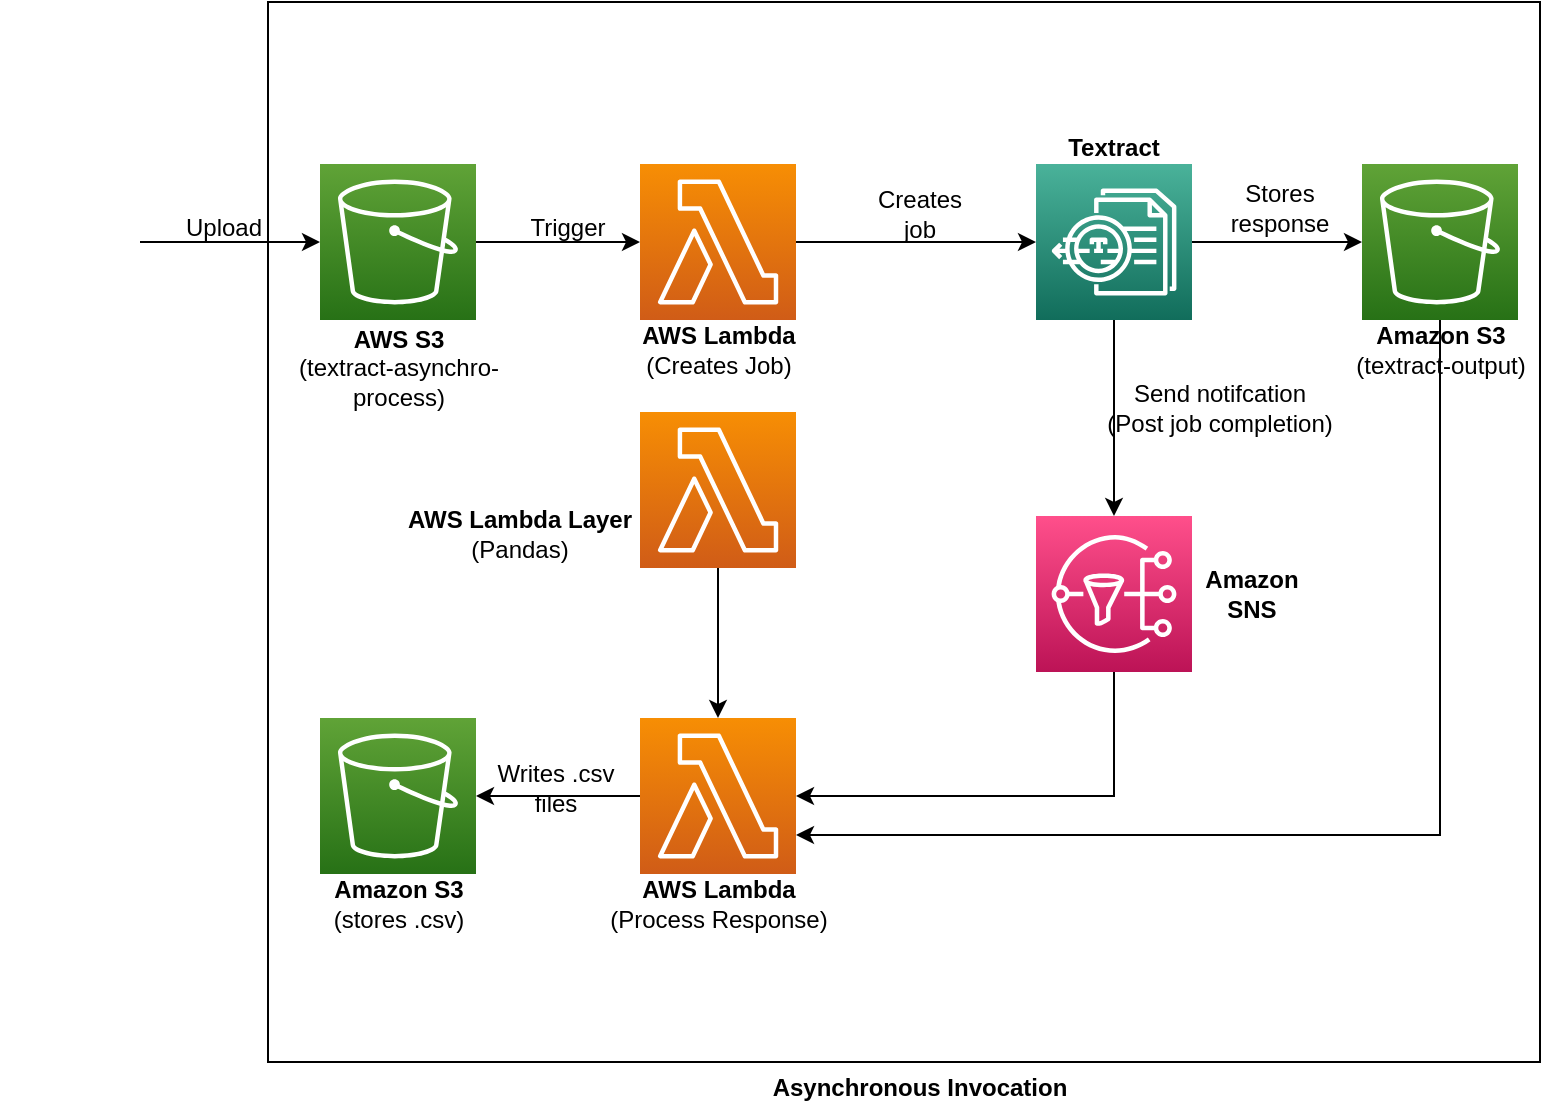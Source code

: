 <mxfile version="20.6.0" type="device"><diagram id="OM0udcQhLtbU1l8fWVff" name="Page-1"><mxGraphModel dx="1422" dy="697" grid="1" gridSize="10" guides="1" tooltips="1" connect="1" arrows="1" fold="1" page="1" pageScale="1" pageWidth="850" pageHeight="1100" math="0" shadow="0"><root><mxCell id="0"/><mxCell id="1" parent="0"/><mxCell id="Dg6tegh_OKv-T-U3JXba-62" value="" style="rounded=0;whiteSpace=wrap;html=1;" vertex="1" parent="1"><mxGeometry x="174" y="72" width="636" height="530" as="geometry"/></mxCell><mxCell id="Dg6tegh_OKv-T-U3JXba-35" style="edgeStyle=orthogonalEdgeStyle;rounded=0;orthogonalLoop=1;jettySize=auto;html=1;exitX=1;exitY=0.5;exitDx=0;exitDy=0;entryX=0;entryY=0.5;entryDx=0;entryDy=0;entryPerimeter=0;" edge="1" parent="1" source="Dg6tegh_OKv-T-U3JXba-26" target="Dg6tegh_OKv-T-U3JXba-27"><mxGeometry relative="1" as="geometry"/></mxCell><mxCell id="Dg6tegh_OKv-T-U3JXba-26" value="" style="shape=image;html=1;verticalAlign=top;verticalLabelPosition=bottom;labelBackgroundColor=#ffffff;imageAspect=0;aspect=fixed;image=https://cdn1.iconfinder.com/data/icons/bootstrap-vol-3/16/filetype-pdf-128.png" vertex="1" parent="1"><mxGeometry x="40" y="157" width="70" height="70" as="geometry"/></mxCell><mxCell id="Dg6tegh_OKv-T-U3JXba-36" style="edgeStyle=orthogonalEdgeStyle;rounded=0;orthogonalLoop=1;jettySize=auto;html=1;exitX=1;exitY=0.5;exitDx=0;exitDy=0;exitPerimeter=0;entryX=0;entryY=0.5;entryDx=0;entryDy=0;entryPerimeter=0;" edge="1" parent="1" source="Dg6tegh_OKv-T-U3JXba-27" target="Dg6tegh_OKv-T-U3JXba-28"><mxGeometry relative="1" as="geometry"/></mxCell><mxCell id="Dg6tegh_OKv-T-U3JXba-27" value="" style="sketch=0;points=[[0,0,0],[0.25,0,0],[0.5,0,0],[0.75,0,0],[1,0,0],[0,1,0],[0.25,1,0],[0.5,1,0],[0.75,1,0],[1,1,0],[0,0.25,0],[0,0.5,0],[0,0.75,0],[1,0.25,0],[1,0.5,0],[1,0.75,0]];outlineConnect=0;fontColor=#232F3E;gradientColor=#60A337;gradientDirection=north;fillColor=#277116;strokeColor=#ffffff;dashed=0;verticalLabelPosition=bottom;verticalAlign=top;align=center;html=1;fontSize=12;fontStyle=0;aspect=fixed;shape=mxgraph.aws4.resourceIcon;resIcon=mxgraph.aws4.s3;" vertex="1" parent="1"><mxGeometry x="200" y="153" width="78" height="78" as="geometry"/></mxCell><mxCell id="Dg6tegh_OKv-T-U3JXba-37" style="edgeStyle=orthogonalEdgeStyle;rounded=0;orthogonalLoop=1;jettySize=auto;html=1;exitX=1;exitY=0.5;exitDx=0;exitDy=0;exitPerimeter=0;entryX=0;entryY=0.5;entryDx=0;entryDy=0;entryPerimeter=0;" edge="1" parent="1" source="Dg6tegh_OKv-T-U3JXba-28" target="Dg6tegh_OKv-T-U3JXba-31"><mxGeometry relative="1" as="geometry"/></mxCell><mxCell id="Dg6tegh_OKv-T-U3JXba-28" value="" style="sketch=0;points=[[0,0,0],[0.25,0,0],[0.5,0,0],[0.75,0,0],[1,0,0],[0,1,0],[0.25,1,0],[0.5,1,0],[0.75,1,0],[1,1,0],[0,0.25,0],[0,0.5,0],[0,0.75,0],[1,0.25,0],[1,0.5,0],[1,0.75,0]];outlineConnect=0;fontColor=#232F3E;gradientColor=#F78E04;gradientDirection=north;fillColor=#D05C17;strokeColor=#ffffff;dashed=0;verticalLabelPosition=bottom;verticalAlign=top;align=center;html=1;fontSize=12;fontStyle=0;aspect=fixed;shape=mxgraph.aws4.resourceIcon;resIcon=mxgraph.aws4.lambda;" vertex="1" parent="1"><mxGeometry x="360" y="153" width="78" height="78" as="geometry"/></mxCell><mxCell id="Dg6tegh_OKv-T-U3JXba-42" style="edgeStyle=orthogonalEdgeStyle;rounded=0;orthogonalLoop=1;jettySize=auto;html=1;exitX=0;exitY=0.5;exitDx=0;exitDy=0;exitPerimeter=0;entryX=1;entryY=0.5;entryDx=0;entryDy=0;entryPerimeter=0;" edge="1" parent="1" source="Dg6tegh_OKv-T-U3JXba-29" target="Dg6tegh_OKv-T-U3JXba-34"><mxGeometry relative="1" as="geometry"/></mxCell><mxCell id="Dg6tegh_OKv-T-U3JXba-29" value="" style="sketch=0;points=[[0,0,0],[0.25,0,0],[0.5,0,0],[0.75,0,0],[1,0,0],[0,1,0],[0.25,1,0],[0.5,1,0],[0.75,1,0],[1,1,0],[0,0.25,0],[0,0.5,0],[0,0.75,0],[1,0.25,0],[1,0.5,0],[1,0.75,0]];outlineConnect=0;fontColor=#232F3E;gradientColor=#F78E04;gradientDirection=north;fillColor=#D05C17;strokeColor=#ffffff;dashed=0;verticalLabelPosition=bottom;verticalAlign=top;align=center;html=1;fontSize=12;fontStyle=0;aspect=fixed;shape=mxgraph.aws4.resourceIcon;resIcon=mxgraph.aws4.lambda;" vertex="1" parent="1"><mxGeometry x="360" y="430" width="78" height="78" as="geometry"/></mxCell><mxCell id="Dg6tegh_OKv-T-U3JXba-39" style="edgeStyle=orthogonalEdgeStyle;rounded=0;orthogonalLoop=1;jettySize=auto;html=1;exitX=0.5;exitY=1;exitDx=0;exitDy=0;exitPerimeter=0;entryX=0.5;entryY=0;entryDx=0;entryDy=0;entryPerimeter=0;" edge="1" parent="1" source="Dg6tegh_OKv-T-U3JXba-30" target="Dg6tegh_OKv-T-U3JXba-29"><mxGeometry relative="1" as="geometry"/></mxCell><mxCell id="Dg6tegh_OKv-T-U3JXba-30" value="" style="sketch=0;points=[[0,0,0],[0.25,0,0],[0.5,0,0],[0.75,0,0],[1,0,0],[0,1,0],[0.25,1,0],[0.5,1,0],[0.75,1,0],[1,1,0],[0,0.25,0],[0,0.5,0],[0,0.75,0],[1,0.25,0],[1,0.5,0],[1,0.75,0]];outlineConnect=0;fontColor=#232F3E;gradientColor=#F78E04;gradientDirection=north;fillColor=#D05C17;strokeColor=#ffffff;dashed=0;verticalLabelPosition=bottom;verticalAlign=top;align=center;html=1;fontSize=12;fontStyle=0;aspect=fixed;shape=mxgraph.aws4.resourceIcon;resIcon=mxgraph.aws4.lambda;" vertex="1" parent="1"><mxGeometry x="360" y="277" width="78" height="78" as="geometry"/></mxCell><mxCell id="Dg6tegh_OKv-T-U3JXba-38" style="edgeStyle=orthogonalEdgeStyle;rounded=0;orthogonalLoop=1;jettySize=auto;html=1;exitX=1;exitY=0.5;exitDx=0;exitDy=0;exitPerimeter=0;entryX=0;entryY=0.5;entryDx=0;entryDy=0;entryPerimeter=0;" edge="1" parent="1" source="Dg6tegh_OKv-T-U3JXba-31" target="Dg6tegh_OKv-T-U3JXba-32"><mxGeometry relative="1" as="geometry"/></mxCell><mxCell id="Dg6tegh_OKv-T-U3JXba-40" style="edgeStyle=orthogonalEdgeStyle;rounded=0;orthogonalLoop=1;jettySize=auto;html=1;exitX=0.5;exitY=1;exitDx=0;exitDy=0;exitPerimeter=0;entryX=0.5;entryY=0;entryDx=0;entryDy=0;entryPerimeter=0;" edge="1" parent="1" source="Dg6tegh_OKv-T-U3JXba-31" target="Dg6tegh_OKv-T-U3JXba-33"><mxGeometry relative="1" as="geometry"/></mxCell><mxCell id="Dg6tegh_OKv-T-U3JXba-31" value="" style="sketch=0;points=[[0,0,0],[0.25,0,0],[0.5,0,0],[0.75,0,0],[1,0,0],[0,1,0],[0.25,1,0],[0.5,1,0],[0.75,1,0],[1,1,0],[0,0.25,0],[0,0.5,0],[0,0.75,0],[1,0.25,0],[1,0.5,0],[1,0.75,0]];outlineConnect=0;fontColor=#232F3E;gradientColor=#4AB29A;gradientDirection=north;fillColor=#116D5B;strokeColor=#ffffff;dashed=0;verticalLabelPosition=bottom;verticalAlign=top;align=center;html=1;fontSize=12;fontStyle=0;aspect=fixed;shape=mxgraph.aws4.resourceIcon;resIcon=mxgraph.aws4.textract;" vertex="1" parent="1"><mxGeometry x="558" y="153" width="78" height="78" as="geometry"/></mxCell><mxCell id="Dg6tegh_OKv-T-U3JXba-43" style="edgeStyle=orthogonalEdgeStyle;rounded=0;orthogonalLoop=1;jettySize=auto;html=1;exitX=0.5;exitY=1;exitDx=0;exitDy=0;exitPerimeter=0;entryX=1;entryY=0.75;entryDx=0;entryDy=0;entryPerimeter=0;" edge="1" parent="1" source="Dg6tegh_OKv-T-U3JXba-32" target="Dg6tegh_OKv-T-U3JXba-29"><mxGeometry relative="1" as="geometry"/></mxCell><mxCell id="Dg6tegh_OKv-T-U3JXba-32" value="" style="sketch=0;points=[[0,0,0],[0.25,0,0],[0.5,0,0],[0.75,0,0],[1,0,0],[0,1,0],[0.25,1,0],[0.5,1,0],[0.75,1,0],[1,1,0],[0,0.25,0],[0,0.5,0],[0,0.75,0],[1,0.25,0],[1,0.5,0],[1,0.75,0]];outlineConnect=0;fontColor=#232F3E;gradientColor=#60A337;gradientDirection=north;fillColor=#277116;strokeColor=#ffffff;dashed=0;verticalLabelPosition=bottom;verticalAlign=top;align=center;html=1;fontSize=12;fontStyle=0;aspect=fixed;shape=mxgraph.aws4.resourceIcon;resIcon=mxgraph.aws4.s3;" vertex="1" parent="1"><mxGeometry x="721" y="153" width="78" height="78" as="geometry"/></mxCell><mxCell id="Dg6tegh_OKv-T-U3JXba-41" style="edgeStyle=orthogonalEdgeStyle;rounded=0;orthogonalLoop=1;jettySize=auto;html=1;exitX=0.5;exitY=1;exitDx=0;exitDy=0;exitPerimeter=0;entryX=1;entryY=0.5;entryDx=0;entryDy=0;entryPerimeter=0;" edge="1" parent="1" source="Dg6tegh_OKv-T-U3JXba-33" target="Dg6tegh_OKv-T-U3JXba-29"><mxGeometry relative="1" as="geometry"/></mxCell><mxCell id="Dg6tegh_OKv-T-U3JXba-33" value="" style="sketch=0;points=[[0,0,0],[0.25,0,0],[0.5,0,0],[0.75,0,0],[1,0,0],[0,1,0],[0.25,1,0],[0.5,1,0],[0.75,1,0],[1,1,0],[0,0.25,0],[0,0.5,0],[0,0.75,0],[1,0.25,0],[1,0.5,0],[1,0.75,0]];outlineConnect=0;fontColor=#232F3E;gradientColor=#FF4F8B;gradientDirection=north;fillColor=#BC1356;strokeColor=#ffffff;dashed=0;verticalLabelPosition=bottom;verticalAlign=top;align=center;html=1;fontSize=12;fontStyle=0;aspect=fixed;shape=mxgraph.aws4.resourceIcon;resIcon=mxgraph.aws4.sns;" vertex="1" parent="1"><mxGeometry x="558" y="329" width="78" height="78" as="geometry"/></mxCell><mxCell id="Dg6tegh_OKv-T-U3JXba-34" value="" style="sketch=0;points=[[0,0,0],[0.25,0,0],[0.5,0,0],[0.75,0,0],[1,0,0],[0,1,0],[0.25,1,0],[0.5,1,0],[0.75,1,0],[1,1,0],[0,0.25,0],[0,0.5,0],[0,0.75,0],[1,0.25,0],[1,0.5,0],[1,0.75,0]];outlineConnect=0;fontColor=#232F3E;gradientColor=#60A337;gradientDirection=north;fillColor=#277116;strokeColor=#ffffff;dashed=0;verticalLabelPosition=bottom;verticalAlign=top;align=center;html=1;fontSize=12;fontStyle=0;aspect=fixed;shape=mxgraph.aws4.resourceIcon;resIcon=mxgraph.aws4.s3;" vertex="1" parent="1"><mxGeometry x="200" y="430" width="78" height="78" as="geometry"/></mxCell><mxCell id="Dg6tegh_OKv-T-U3JXba-45" value="Upload" style="text;html=1;strokeColor=none;fillColor=none;align=center;verticalAlign=middle;whiteSpace=wrap;rounded=0;" vertex="1" parent="1"><mxGeometry x="122" y="170" width="60" height="30" as="geometry"/></mxCell><mxCell id="Dg6tegh_OKv-T-U3JXba-46" value="Trigger" style="text;html=1;strokeColor=none;fillColor=none;align=center;verticalAlign=middle;whiteSpace=wrap;rounded=0;" vertex="1" parent="1"><mxGeometry x="294" y="170" width="60" height="30" as="geometry"/></mxCell><mxCell id="Dg6tegh_OKv-T-U3JXba-47" value="Creates job" style="text;html=1;strokeColor=none;fillColor=none;align=center;verticalAlign=middle;whiteSpace=wrap;rounded=0;" vertex="1" parent="1"><mxGeometry x="470" y="163" width="60" height="30" as="geometry"/></mxCell><mxCell id="Dg6tegh_OKv-T-U3JXba-49" value="Stores response" style="text;html=1;strokeColor=none;fillColor=none;align=center;verticalAlign=middle;whiteSpace=wrap;rounded=0;" vertex="1" parent="1"><mxGeometry x="650" y="160" width="60" height="30" as="geometry"/></mxCell><mxCell id="Dg6tegh_OKv-T-U3JXba-52" value="Send notifcation&lt;br&gt;(Post job completion)" style="text;html=1;strokeColor=none;fillColor=none;align=center;verticalAlign=middle;whiteSpace=wrap;rounded=0;" vertex="1" parent="1"><mxGeometry x="590" y="260" width="120" height="30" as="geometry"/></mxCell><mxCell id="Dg6tegh_OKv-T-U3JXba-53" value="&lt;b&gt;Amazon&lt;br&gt;SNS&lt;/b&gt;" style="text;html=1;strokeColor=none;fillColor=none;align=center;verticalAlign=middle;whiteSpace=wrap;rounded=0;" vertex="1" parent="1"><mxGeometry x="636" y="353" width="60" height="30" as="geometry"/></mxCell><mxCell id="Dg6tegh_OKv-T-U3JXba-54" value="&lt;b&gt;AWS Lambda Layer&lt;/b&gt;&lt;br&gt;(Pandas)" style="text;html=1;strokeColor=none;fillColor=none;align=center;verticalAlign=middle;whiteSpace=wrap;rounded=0;" vertex="1" parent="1"><mxGeometry x="240" y="323" width="120" height="30" as="geometry"/></mxCell><mxCell id="Dg6tegh_OKv-T-U3JXba-55" value="&lt;b&gt;AWS Lambda&lt;/b&gt;&lt;br&gt;(Creates Job)" style="text;html=1;strokeColor=none;fillColor=none;align=center;verticalAlign=middle;whiteSpace=wrap;rounded=0;" vertex="1" parent="1"><mxGeometry x="338.5" y="231" width="121" height="30" as="geometry"/></mxCell><mxCell id="Dg6tegh_OKv-T-U3JXba-56" value="&lt;b&gt;AWS Lambda&lt;/b&gt;&lt;br&gt;(Process Response)" style="text;html=1;strokeColor=none;fillColor=none;align=center;verticalAlign=middle;whiteSpace=wrap;rounded=0;" vertex="1" parent="1"><mxGeometry x="338.5" y="508" width="121" height="30" as="geometry"/></mxCell><mxCell id="Dg6tegh_OKv-T-U3JXba-57" value="&lt;b&gt;Amazon S3&lt;/b&gt;&lt;br&gt;(textract-output)" style="text;html=1;strokeColor=none;fillColor=none;align=center;verticalAlign=middle;whiteSpace=wrap;rounded=0;" vertex="1" parent="1"><mxGeometry x="699.5" y="231" width="121" height="30" as="geometry"/></mxCell><mxCell id="Dg6tegh_OKv-T-U3JXba-58" value="Writes .csv files" style="text;html=1;strokeColor=none;fillColor=none;align=center;verticalAlign=middle;whiteSpace=wrap;rounded=0;" vertex="1" parent="1"><mxGeometry x="278" y="450" width="80" height="30" as="geometry"/></mxCell><mxCell id="Dg6tegh_OKv-T-U3JXba-59" value="&lt;b&gt;Amazon S3&lt;/b&gt;&lt;br&gt;(stores .csv)" style="text;html=1;strokeColor=none;fillColor=none;align=center;verticalAlign=middle;whiteSpace=wrap;rounded=0;" vertex="1" parent="1"><mxGeometry x="178.5" y="508" width="121" height="30" as="geometry"/></mxCell><mxCell id="Dg6tegh_OKv-T-U3JXba-60" value="&lt;b&gt;AWS S3&lt;/b&gt;&lt;br&gt;(textract-asynchro-process)" style="text;html=1;strokeColor=none;fillColor=none;align=center;verticalAlign=middle;whiteSpace=wrap;rounded=0;" vertex="1" parent="1"><mxGeometry x="178.5" y="235" width="121" height="39" as="geometry"/></mxCell><mxCell id="Dg6tegh_OKv-T-U3JXba-63" value="&lt;b&gt;Asynchronous Invocation&lt;/b&gt;" style="text;html=1;strokeColor=none;fillColor=none;align=center;verticalAlign=middle;whiteSpace=wrap;rounded=0;" vertex="1" parent="1"><mxGeometry x="415" y="600" width="170" height="30" as="geometry"/></mxCell><mxCell id="Dg6tegh_OKv-T-U3JXba-65" value="&lt;b&gt;Textract&lt;/b&gt;" style="text;html=1;strokeColor=none;fillColor=none;align=center;verticalAlign=middle;whiteSpace=wrap;rounded=0;" vertex="1" parent="1"><mxGeometry x="567" y="130" width="60" height="30" as="geometry"/></mxCell></root></mxGraphModel></diagram></mxfile>